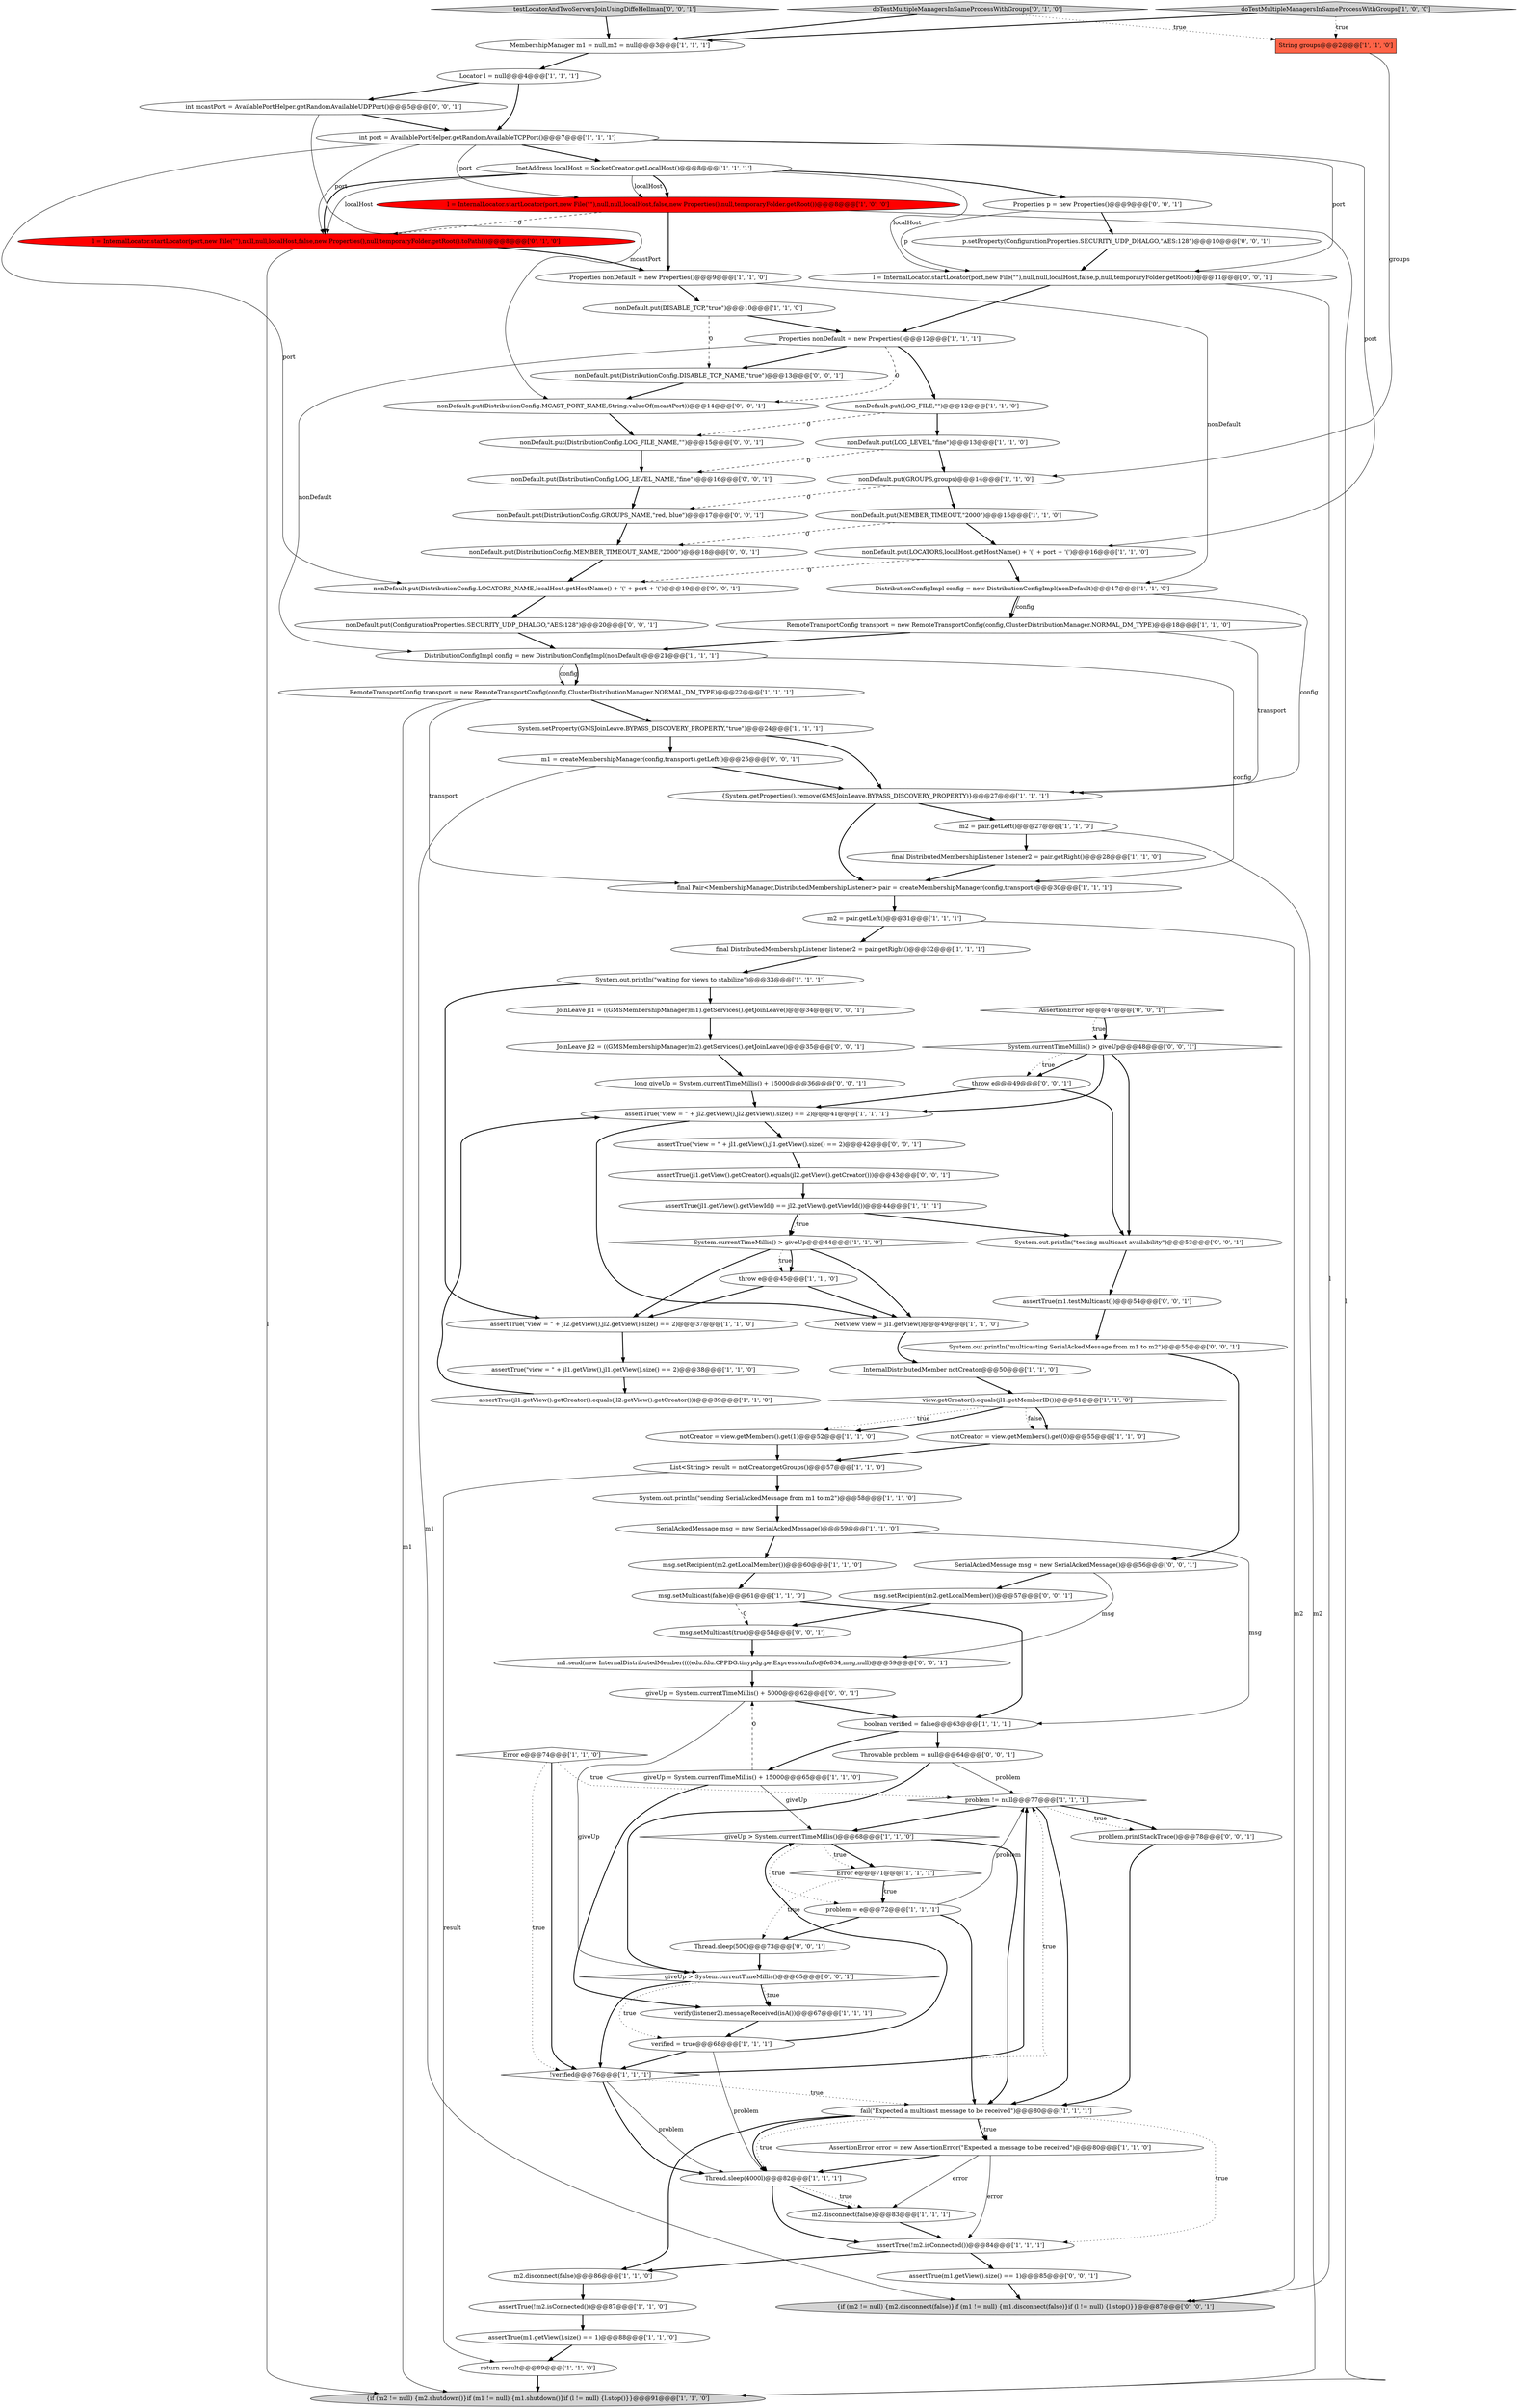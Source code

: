 digraph {
57 [style = filled, label = "nonDefault.put(LOG_FILE,\"\")@@@12@@@['1', '1', '0']", fillcolor = white, shape = ellipse image = "AAA0AAABBB1BBB"];
20 [style = filled, label = "AssertionError error = new AssertionError(\"Expected a message to be received\")@@@80@@@['1', '1', '0']", fillcolor = white, shape = ellipse image = "AAA0AAABBB1BBB"];
59 [style = filled, label = "boolean verified = false@@@63@@@['1', '1', '1']", fillcolor = white, shape = ellipse image = "AAA0AAABBB1BBB"];
48 [style = filled, label = "verify(listener2).messageReceived(isA())@@@67@@@['1', '1', '1']", fillcolor = white, shape = ellipse image = "AAA0AAABBB1BBB"];
28 [style = filled, label = "List<String> result = notCreator.getGroups()@@@57@@@['1', '1', '0']", fillcolor = white, shape = ellipse image = "AAA0AAABBB1BBB"];
10 [style = filled, label = "{if (m2 != null) {m2.shutdown()}if (m1 != null) {m1.shutdown()}if (l != null) {l.stop()}}@@@91@@@['1', '1', '0']", fillcolor = lightgray, shape = ellipse image = "AAA0AAABBB1BBB"];
25 [style = filled, label = "nonDefault.put(DISABLE_TCP,\"true\")@@@10@@@['1', '1', '0']", fillcolor = white, shape = ellipse image = "AAA0AAABBB1BBB"];
0 [style = filled, label = "nonDefault.put(GROUPS,groups)@@@14@@@['1', '1', '0']", fillcolor = white, shape = ellipse image = "AAA0AAABBB1BBB"];
13 [style = filled, label = "InternalDistributedMember notCreator@@@50@@@['1', '1', '0']", fillcolor = white, shape = ellipse image = "AAA0AAABBB1BBB"];
23 [style = filled, label = "verified = true@@@68@@@['1', '1', '1']", fillcolor = white, shape = ellipse image = "AAA0AAABBB1BBB"];
31 [style = filled, label = "DistributionConfigImpl config = new DistributionConfigImpl(nonDefault)@@@17@@@['1', '1', '0']", fillcolor = white, shape = ellipse image = "AAA0AAABBB1BBB"];
76 [style = filled, label = "l = InternalLocator.startLocator(port,new File(\"\"),null,null,localHost,false,p,null,temporaryFolder.getRoot())@@@11@@@['0', '0', '1']", fillcolor = white, shape = ellipse image = "AAA0AAABBB3BBB"];
66 [style = filled, label = "nonDefault.put(DistributionConfig.LOG_FILE_NAME,\"\")@@@15@@@['0', '0', '1']", fillcolor = white, shape = ellipse image = "AAA0AAABBB3BBB"];
87 [style = filled, label = "msg.setMulticast(true)@@@58@@@['0', '0', '1']", fillcolor = white, shape = ellipse image = "AAA0AAABBB3BBB"];
44 [style = filled, label = "throw e@@@45@@@['1', '1', '0']", fillcolor = white, shape = ellipse image = "AAA0AAABBB1BBB"];
77 [style = filled, label = "m1 = createMembershipManager(config,transport).getLeft()@@@25@@@['0', '0', '1']", fillcolor = white, shape = ellipse image = "AAA0AAABBB3BBB"];
54 [style = filled, label = "assertTrue(!m2.isConnected())@@@87@@@['1', '1', '0']", fillcolor = white, shape = ellipse image = "AAA0AAABBB1BBB"];
93 [style = filled, label = "testLocatorAndTwoServersJoinUsingDiffeHellman['0', '0', '1']", fillcolor = lightgray, shape = diamond image = "AAA0AAABBB3BBB"];
62 [style = filled, label = "int port = AvailablePortHelper.getRandomAvailableTCPPort()@@@7@@@['1', '1', '1']", fillcolor = white, shape = ellipse image = "AAA0AAABBB1BBB"];
2 [style = filled, label = "nonDefault.put(MEMBER_TIMEOUT,\"2000\")@@@15@@@['1', '1', '0']", fillcolor = white, shape = ellipse image = "AAA0AAABBB1BBB"];
4 [style = filled, label = "{System.getProperties().remove(GMSJoinLeave.BYPASS_DISCOVERY_PROPERTY)}@@@27@@@['1', '1', '1']", fillcolor = white, shape = ellipse image = "AAA0AAABBB1BBB"];
73 [style = filled, label = "System.currentTimeMillis() > giveUp@@@48@@@['0', '0', '1']", fillcolor = white, shape = diamond image = "AAA0AAABBB3BBB"];
84 [style = filled, label = "throw e@@@49@@@['0', '0', '1']", fillcolor = white, shape = ellipse image = "AAA0AAABBB3BBB"];
95 [style = filled, label = "{if (m2 != null) {m2.disconnect(false)}if (m1 != null) {m1.disconnect(false)}if (l != null) {l.stop()}}@@@87@@@['0', '0', '1']", fillcolor = lightgray, shape = ellipse image = "AAA0AAABBB3BBB"];
92 [style = filled, label = "System.out.println(\"testing multicast availability\")@@@53@@@['0', '0', '1']", fillcolor = white, shape = ellipse image = "AAA0AAABBB3BBB"];
96 [style = filled, label = "nonDefault.put(DistributionConfig.DISABLE_TCP_NAME,\"true\")@@@13@@@['0', '0', '1']", fillcolor = white, shape = ellipse image = "AAA0AAABBB3BBB"];
101 [style = filled, label = "Throwable problem = null@@@64@@@['0', '0', '1']", fillcolor = white, shape = ellipse image = "AAA0AAABBB3BBB"];
8 [style = filled, label = "assertTrue(\"view = \" + jl2.getView(),jl2.getView().size() == 2)@@@41@@@['1', '1', '1']", fillcolor = white, shape = ellipse image = "AAA0AAABBB1BBB"];
80 [style = filled, label = "assertTrue(m1.testMulticast())@@@54@@@['0', '0', '1']", fillcolor = white, shape = ellipse image = "AAA0AAABBB3BBB"];
86 [style = filled, label = "problem.printStackTrace()@@@78@@@['0', '0', '1']", fillcolor = white, shape = ellipse image = "AAA0AAABBB3BBB"];
18 [style = filled, label = "notCreator = view.getMembers().get(0)@@@55@@@['1', '1', '0']", fillcolor = white, shape = ellipse image = "AAA0AAABBB1BBB"];
35 [style = filled, label = "MembershipManager m1 = null,m2 = null@@@3@@@['1', '1', '1']", fillcolor = white, shape = ellipse image = "AAA0AAABBB1BBB"];
52 [style = filled, label = "m2 = pair.getLeft()@@@31@@@['1', '1', '1']", fillcolor = white, shape = ellipse image = "AAA0AAABBB1BBB"];
30 [style = filled, label = "assertTrue(jl1.getView().getViewId() == jl2.getView().getViewId())@@@44@@@['1', '1', '1']", fillcolor = white, shape = ellipse image = "AAA0AAABBB1BBB"];
99 [style = filled, label = "nonDefault.put(DistributionConfig.LOG_LEVEL_NAME,\"fine\")@@@16@@@['0', '0', '1']", fillcolor = white, shape = ellipse image = "AAA0AAABBB3BBB"];
88 [style = filled, label = "nonDefault.put(ConfigurationProperties.SECURITY_UDP_DHALGO,\"AES:128\")@@@20@@@['0', '0', '1']", fillcolor = white, shape = ellipse image = "AAA0AAABBB3BBB"];
69 [style = filled, label = "m1.send(new InternalDistributedMember((((edu.fdu.CPPDG.tinypdg.pe.ExpressionInfo@fe834,msg,null)@@@59@@@['0', '0', '1']", fillcolor = white, shape = ellipse image = "AAA0AAABBB3BBB"];
58 [style = filled, label = "nonDefault.put(LOG_LEVEL,\"fine\")@@@13@@@['1', '1', '0']", fillcolor = white, shape = ellipse image = "AAA0AAABBB1BBB"];
38 [style = filled, label = "problem = e@@@72@@@['1', '1', '1']", fillcolor = white, shape = ellipse image = "AAA0AAABBB1BBB"];
41 [style = filled, label = "Locator l = null@@@4@@@['1', '1', '1']", fillcolor = white, shape = ellipse image = "AAA0AAABBB1BBB"];
22 [style = filled, label = "m2.disconnect(false)@@@83@@@['1', '1', '1']", fillcolor = white, shape = ellipse image = "AAA0AAABBB1BBB"];
40 [style = filled, label = "SerialAckedMessage msg = new SerialAckedMessage()@@@59@@@['1', '1', '0']", fillcolor = white, shape = ellipse image = "AAA0AAABBB1BBB"];
90 [style = filled, label = "assertTrue(jl1.getView().getCreator().equals(jl2.getView().getCreator()))@@@43@@@['0', '0', '1']", fillcolor = white, shape = ellipse image = "AAA0AAABBB3BBB"];
85 [style = filled, label = "nonDefault.put(DistributionConfig.MEMBER_TIMEOUT_NAME,\"2000\")@@@18@@@['0', '0', '1']", fillcolor = white, shape = ellipse image = "AAA0AAABBB3BBB"];
94 [style = filled, label = "long giveUp = System.currentTimeMillis() + 15000@@@36@@@['0', '0', '1']", fillcolor = white, shape = ellipse image = "AAA0AAABBB3BBB"];
27 [style = filled, label = "assertTrue(\"view = \" + jl1.getView(),jl1.getView().size() == 2)@@@38@@@['1', '1', '0']", fillcolor = white, shape = ellipse image = "AAA0AAABBB1BBB"];
49 [style = filled, label = "InetAddress localHost = SocketCreator.getLocalHost()@@@8@@@['1', '1', '1']", fillcolor = white, shape = ellipse image = "AAA0AAABBB1BBB"];
78 [style = filled, label = "AssertionError e@@@47@@@['0', '0', '1']", fillcolor = white, shape = diamond image = "AAA0AAABBB3BBB"];
67 [style = filled, label = "nonDefault.put(DistributionConfig.LOCATORS_NAME,localHost.getHostName() + '(' + port + '(')@@@19@@@['0', '0', '1']", fillcolor = white, shape = ellipse image = "AAA0AAABBB3BBB"];
39 [style = filled, label = "RemoteTransportConfig transport = new RemoteTransportConfig(config,ClusterDistributionManager.NORMAL_DM_TYPE)@@@18@@@['1', '1', '0']", fillcolor = white, shape = ellipse image = "AAA0AAABBB1BBB"];
89 [style = filled, label = "p.setProperty(ConfigurationProperties.SECURITY_UDP_DHALGO,\"AES:128\")@@@10@@@['0', '0', '1']", fillcolor = white, shape = ellipse image = "AAA0AAABBB3BBB"];
97 [style = filled, label = "JoinLeave jl1 = ((GMSMembershipManager)m1).getServices().getJoinLeave()@@@34@@@['0', '0', '1']", fillcolor = white, shape = ellipse image = "AAA0AAABBB3BBB"];
3 [style = filled, label = "giveUp > System.currentTimeMillis()@@@68@@@['1', '1', '0']", fillcolor = white, shape = diamond image = "AAA0AAABBB1BBB"];
37 [style = filled, label = "!verified@@@76@@@['1', '1', '1']", fillcolor = white, shape = diamond image = "AAA0AAABBB1BBB"];
14 [style = filled, label = "doTestMultipleManagersInSameProcessWithGroups['1', '0', '0']", fillcolor = lightgray, shape = diamond image = "AAA0AAABBB1BBB"];
100 [style = filled, label = "nonDefault.put(DistributionConfig.GROUPS_NAME,\"red, blue\")@@@17@@@['0', '0', '1']", fillcolor = white, shape = ellipse image = "AAA0AAABBB3BBB"];
43 [style = filled, label = "System.setProperty(GMSJoinLeave.BYPASS_DISCOVERY_PROPERTY,\"true\")@@@24@@@['1', '1', '1']", fillcolor = white, shape = ellipse image = "AAA0AAABBB1BBB"];
81 [style = filled, label = "nonDefault.put(DistributionConfig.MCAST_PORT_NAME,String.valueOf(mcastPort))@@@14@@@['0', '0', '1']", fillcolor = white, shape = ellipse image = "AAA0AAABBB3BBB"];
7 [style = filled, label = "assertTrue(jl1.getView().getCreator().equals(jl2.getView().getCreator()))@@@39@@@['1', '1', '0']", fillcolor = white, shape = ellipse image = "AAA0AAABBB1BBB"];
16 [style = filled, label = "System.out.println(\"waiting for views to stabilize\")@@@33@@@['1', '1', '1']", fillcolor = white, shape = ellipse image = "AAA0AAABBB1BBB"];
5 [style = filled, label = "System.currentTimeMillis() > giveUp@@@44@@@['1', '1', '0']", fillcolor = white, shape = diamond image = "AAA0AAABBB1BBB"];
75 [style = filled, label = "Thread.sleep(500)@@@73@@@['0', '0', '1']", fillcolor = white, shape = ellipse image = "AAA0AAABBB3BBB"];
19 [style = filled, label = "l = InternalLocator.startLocator(port,new File(\"\"),null,null,localHost,false,new Properties(),null,temporaryFolder.getRoot())@@@8@@@['1', '0', '0']", fillcolor = red, shape = ellipse image = "AAA1AAABBB1BBB"];
17 [style = filled, label = "final DistributedMembershipListener listener2 = pair.getRight()@@@32@@@['1', '1', '1']", fillcolor = white, shape = ellipse image = "AAA0AAABBB1BBB"];
24 [style = filled, label = "notCreator = view.getMembers().get(1)@@@52@@@['1', '1', '0']", fillcolor = white, shape = ellipse image = "AAA0AAABBB1BBB"];
9 [style = filled, label = "System.out.println(\"sending SerialAckedMessage from m1 to m2\")@@@58@@@['1', '1', '0']", fillcolor = white, shape = ellipse image = "AAA0AAABBB1BBB"];
15 [style = filled, label = "DistributionConfigImpl config = new DistributionConfigImpl(nonDefault)@@@21@@@['1', '1', '1']", fillcolor = white, shape = ellipse image = "AAA0AAABBB1BBB"];
46 [style = filled, label = "final DistributedMembershipListener listener2 = pair.getRight()@@@28@@@['1', '1', '0']", fillcolor = white, shape = ellipse image = "AAA0AAABBB1BBB"];
74 [style = filled, label = "giveUp = System.currentTimeMillis() + 5000@@@62@@@['0', '0', '1']", fillcolor = white, shape = ellipse image = "AAA0AAABBB3BBB"];
65 [style = filled, label = "doTestMultipleManagersInSameProcessWithGroups['0', '1', '0']", fillcolor = lightgray, shape = diamond image = "AAA0AAABBB2BBB"];
45 [style = filled, label = "return result@@@89@@@['1', '1', '0']", fillcolor = white, shape = ellipse image = "AAA0AAABBB1BBB"];
53 [style = filled, label = "m2 = pair.getLeft()@@@27@@@['1', '1', '0']", fillcolor = white, shape = ellipse image = "AAA0AAABBB1BBB"];
82 [style = filled, label = "assertTrue(\"view = \" + jl1.getView(),jl1.getView().size() == 2)@@@42@@@['0', '0', '1']", fillcolor = white, shape = ellipse image = "AAA0AAABBB3BBB"];
55 [style = filled, label = "final Pair<MembershipManager,DistributedMembershipListener> pair = createMembershipManager(config,transport)@@@30@@@['1', '1', '1']", fillcolor = white, shape = ellipse image = "AAA0AAABBB1BBB"];
36 [style = filled, label = "Properties nonDefault = new Properties()@@@9@@@['1', '1', '0']", fillcolor = white, shape = ellipse image = "AAA0AAABBB1BBB"];
51 [style = filled, label = "assertTrue(!m2.isConnected())@@@84@@@['1', '1', '1']", fillcolor = white, shape = ellipse image = "AAA0AAABBB1BBB"];
83 [style = filled, label = "int mcastPort = AvailablePortHelper.getRandomAvailableUDPPort()@@@5@@@['0', '0', '1']", fillcolor = white, shape = ellipse image = "AAA0AAABBB3BBB"];
21 [style = filled, label = "Error e@@@74@@@['1', '1', '0']", fillcolor = white, shape = diamond image = "AAA0AAABBB1BBB"];
29 [style = filled, label = "fail(\"Expected a multicast message to be received\")@@@80@@@['1', '1', '1']", fillcolor = white, shape = ellipse image = "AAA0AAABBB1BBB"];
47 [style = filled, label = "problem != null@@@77@@@['1', '1', '1']", fillcolor = white, shape = diamond image = "AAA0AAABBB1BBB"];
12 [style = filled, label = "Thread.sleep(4000l)@@@82@@@['1', '1', '1']", fillcolor = white, shape = ellipse image = "AAA0AAABBB1BBB"];
98 [style = filled, label = "giveUp > System.currentTimeMillis()@@@65@@@['0', '0', '1']", fillcolor = white, shape = diamond image = "AAA0AAABBB3BBB"];
68 [style = filled, label = "assertTrue(m1.getView().size() == 1)@@@85@@@['0', '0', '1']", fillcolor = white, shape = ellipse image = "AAA0AAABBB3BBB"];
56 [style = filled, label = "NetView view = jl1.getView()@@@49@@@['1', '1', '0']", fillcolor = white, shape = ellipse image = "AAA0AAABBB1BBB"];
79 [style = filled, label = "System.out.println(\"multicasting SerialAckedMessage from m1 to m2\")@@@55@@@['0', '0', '1']", fillcolor = white, shape = ellipse image = "AAA0AAABBB3BBB"];
91 [style = filled, label = "msg.setRecipient(m2.getLocalMember())@@@57@@@['0', '0', '1']", fillcolor = white, shape = ellipse image = "AAA0AAABBB3BBB"];
61 [style = filled, label = "giveUp = System.currentTimeMillis() + 15000@@@65@@@['1', '1', '0']", fillcolor = white, shape = ellipse image = "AAA0AAABBB1BBB"];
32 [style = filled, label = "msg.setRecipient(m2.getLocalMember())@@@60@@@['1', '1', '0']", fillcolor = white, shape = ellipse image = "AAA0AAABBB1BBB"];
63 [style = filled, label = "RemoteTransportConfig transport = new RemoteTransportConfig(config,ClusterDistributionManager.NORMAL_DM_TYPE)@@@22@@@['1', '1', '1']", fillcolor = white, shape = ellipse image = "AAA0AAABBB1BBB"];
71 [style = filled, label = "JoinLeave jl2 = ((GMSMembershipManager)m2).getServices().getJoinLeave()@@@35@@@['0', '0', '1']", fillcolor = white, shape = ellipse image = "AAA0AAABBB3BBB"];
60 [style = filled, label = "view.getCreator().equals(jl1.getMemberID())@@@51@@@['1', '1', '0']", fillcolor = white, shape = diamond image = "AAA0AAABBB1BBB"];
11 [style = filled, label = "Error e@@@71@@@['1', '1', '1']", fillcolor = white, shape = diamond image = "AAA0AAABBB1BBB"];
6 [style = filled, label = "msg.setMulticast(false)@@@61@@@['1', '1', '0']", fillcolor = white, shape = ellipse image = "AAA0AAABBB1BBB"];
72 [style = filled, label = "SerialAckedMessage msg = new SerialAckedMessage()@@@56@@@['0', '0', '1']", fillcolor = white, shape = ellipse image = "AAA0AAABBB3BBB"];
1 [style = filled, label = "m2.disconnect(false)@@@86@@@['1', '1', '0']", fillcolor = white, shape = ellipse image = "AAA0AAABBB1BBB"];
34 [style = filled, label = "assertTrue(m1.getView().size() == 1)@@@88@@@['1', '1', '0']", fillcolor = white, shape = ellipse image = "AAA0AAABBB1BBB"];
70 [style = filled, label = "Properties p = new Properties()@@@9@@@['0', '0', '1']", fillcolor = white, shape = ellipse image = "AAA0AAABBB3BBB"];
64 [style = filled, label = "l = InternalLocator.startLocator(port,new File(\"\"),null,null,localHost,false,new Properties(),null,temporaryFolder.getRoot().toPath())@@@8@@@['0', '1', '0']", fillcolor = red, shape = ellipse image = "AAA1AAABBB2BBB"];
42 [style = filled, label = "assertTrue(\"view = \" + jl2.getView(),jl2.getView().size() == 2)@@@37@@@['1', '1', '0']", fillcolor = white, shape = ellipse image = "AAA0AAABBB1BBB"];
50 [style = filled, label = "String groups@@@2@@@['1', '1', '0']", fillcolor = tomato, shape = box image = "AAA0AAABBB1BBB"];
26 [style = filled, label = "nonDefault.put(LOCATORS,localHost.getHostName() + '(' + port + '(')@@@16@@@['1', '1', '0']", fillcolor = white, shape = ellipse image = "AAA0AAABBB1BBB"];
33 [style = filled, label = "Properties nonDefault = new Properties()@@@12@@@['1', '1', '1']", fillcolor = white, shape = ellipse image = "AAA0AAABBB1BBB"];
30->5 [style = dotted, label="true"];
60->24 [style = dotted, label="true"];
64->36 [style = bold, label=""];
2->26 [style = bold, label=""];
92->80 [style = bold, label=""];
68->95 [style = bold, label=""];
76->95 [style = solid, label="l"];
63->55 [style = solid, label="transport"];
25->33 [style = bold, label=""];
14->35 [style = bold, label=""];
4->53 [style = bold, label=""];
84->8 [style = bold, label=""];
35->41 [style = bold, label=""];
58->0 [style = bold, label=""];
39->4 [style = solid, label="transport"];
62->67 [style = solid, label="port"];
63->10 [style = solid, label="m1"];
28->9 [style = bold, label=""];
85->67 [style = bold, label=""];
19->36 [style = bold, label=""];
51->1 [style = bold, label=""];
57->58 [style = bold, label=""];
23->12 [style = solid, label="problem"];
98->37 [style = bold, label=""];
7->8 [style = bold, label=""];
31->4 [style = solid, label="config"];
78->73 [style = dotted, label="true"];
29->20 [style = dotted, label="true"];
19->64 [style = dashed, label="0"];
32->6 [style = bold, label=""];
60->24 [style = bold, label=""];
59->61 [style = bold, label=""];
71->94 [style = bold, label=""];
43->4 [style = bold, label=""];
101->47 [style = solid, label="problem"];
81->66 [style = bold, label=""];
65->50 [style = dotted, label="true"];
77->95 [style = solid, label="m1"];
27->7 [style = bold, label=""];
41->83 [style = bold, label=""];
62->49 [style = bold, label=""];
94->8 [style = bold, label=""];
16->42 [style = bold, label=""];
21->37 [style = dotted, label="true"];
49->64 [style = solid, label="localHost"];
29->1 [style = bold, label=""];
97->71 [style = bold, label=""];
64->10 [style = solid, label="l"];
84->92 [style = bold, label=""];
83->81 [style = solid, label="mcastPort"];
49->70 [style = bold, label=""];
12->22 [style = bold, label=""];
5->44 [style = dotted, label="true"];
17->16 [style = bold, label=""];
45->10 [style = bold, label=""];
74->59 [style = bold, label=""];
9->40 [style = bold, label=""];
63->43 [style = bold, label=""];
24->28 [style = bold, label=""];
49->64 [style = bold, label=""];
16->97 [style = bold, label=""];
30->92 [style = bold, label=""];
86->29 [style = bold, label=""];
15->55 [style = solid, label="config"];
15->63 [style = solid, label="config"];
33->81 [style = dashed, label="0"];
3->11 [style = bold, label=""];
62->19 [style = solid, label="port"];
23->3 [style = bold, label=""];
73->84 [style = bold, label=""];
62->26 [style = solid, label="port"];
18->28 [style = bold, label=""];
72->91 [style = bold, label=""];
12->51 [style = bold, label=""];
25->96 [style = dashed, label="0"];
13->60 [style = bold, label=""];
61->48 [style = bold, label=""];
80->79 [style = bold, label=""];
29->20 [style = bold, label=""];
21->37 [style = bold, label=""];
36->25 [style = bold, label=""];
12->22 [style = dotted, label="true"];
23->37 [style = bold, label=""];
33->96 [style = bold, label=""];
57->66 [style = dashed, label="0"];
61->74 [style = dashed, label="0"];
87->69 [style = bold, label=""];
56->13 [style = bold, label=""];
100->85 [style = bold, label=""];
26->67 [style = dashed, label="0"];
72->69 [style = solid, label="msg"];
90->30 [style = bold, label=""];
61->3 [style = solid, label="giveUp"];
78->73 [style = bold, label=""];
93->35 [style = bold, label=""];
91->87 [style = bold, label=""];
3->29 [style = bold, label=""];
40->59 [style = solid, label="msg"];
60->18 [style = dotted, label="false"];
37->47 [style = bold, label=""];
11->38 [style = dotted, label="true"];
69->74 [style = bold, label=""];
44->42 [style = bold, label=""];
44->56 [style = bold, label=""];
73->84 [style = dotted, label="true"];
47->3 [style = bold, label=""];
79->72 [style = bold, label=""];
47->86 [style = bold, label=""];
49->19 [style = solid, label="localHost"];
67->88 [style = bold, label=""];
19->10 [style = solid, label="l"];
43->77 [style = bold, label=""];
65->35 [style = bold, label=""];
33->57 [style = bold, label=""];
73->92 [style = bold, label=""];
47->86 [style = dotted, label="true"];
76->33 [style = bold, label=""];
37->12 [style = bold, label=""];
73->8 [style = bold, label=""];
8->82 [style = bold, label=""];
89->76 [style = bold, label=""];
37->12 [style = solid, label="problem"];
99->100 [style = bold, label=""];
77->4 [style = bold, label=""];
53->46 [style = bold, label=""];
22->51 [style = bold, label=""];
26->31 [style = bold, label=""];
60->18 [style = bold, label=""];
48->23 [style = bold, label=""];
47->29 [style = bold, label=""];
20->22 [style = solid, label="error"];
28->45 [style = solid, label="result"];
30->5 [style = bold, label=""];
5->44 [style = bold, label=""];
3->38 [style = dotted, label="true"];
74->98 [style = solid, label="giveUp"];
50->0 [style = solid, label="groups"];
49->19 [style = bold, label=""];
1->54 [style = bold, label=""];
59->101 [style = bold, label=""];
40->32 [style = bold, label=""];
42->27 [style = bold, label=""];
31->39 [style = bold, label=""];
20->51 [style = solid, label="error"];
58->99 [style = dashed, label="0"];
55->52 [style = bold, label=""];
49->76 [style = solid, label="localHost"];
6->59 [style = bold, label=""];
29->51 [style = dotted, label="true"];
41->62 [style = bold, label=""];
98->48 [style = bold, label=""];
54->34 [style = bold, label=""];
38->75 [style = bold, label=""];
46->55 [style = bold, label=""];
21->47 [style = dotted, label="true"];
3->11 [style = dotted, label="true"];
8->56 [style = bold, label=""];
39->15 [style = bold, label=""];
11->38 [style = bold, label=""];
70->89 [style = bold, label=""];
36->31 [style = solid, label="nonDefault"];
5->56 [style = bold, label=""];
14->50 [style = dotted, label="true"];
83->62 [style = bold, label=""];
62->64 [style = solid, label="port"];
38->29 [style = bold, label=""];
0->2 [style = bold, label=""];
34->45 [style = bold, label=""];
38->47 [style = solid, label="problem"];
51->68 [style = bold, label=""];
98->23 [style = dotted, label="true"];
37->29 [style = dotted, label="true"];
29->12 [style = dotted, label="true"];
66->99 [style = bold, label=""];
0->100 [style = dashed, label="0"];
31->39 [style = solid, label="config"];
52->17 [style = bold, label=""];
6->87 [style = dashed, label="0"];
82->90 [style = bold, label=""];
11->75 [style = dotted, label="true"];
101->98 [style = bold, label=""];
29->12 [style = bold, label=""];
62->76 [style = solid, label="port"];
33->15 [style = solid, label="nonDefault"];
53->10 [style = solid, label="m2"];
70->76 [style = solid, label="p"];
20->12 [style = bold, label=""];
37->47 [style = dotted, label="true"];
88->15 [style = bold, label=""];
75->98 [style = bold, label=""];
96->81 [style = bold, label=""];
4->55 [style = bold, label=""];
52->95 [style = solid, label="m2"];
5->42 [style = bold, label=""];
15->63 [style = bold, label=""];
98->48 [style = dotted, label="true"];
2->85 [style = dashed, label="0"];
}
